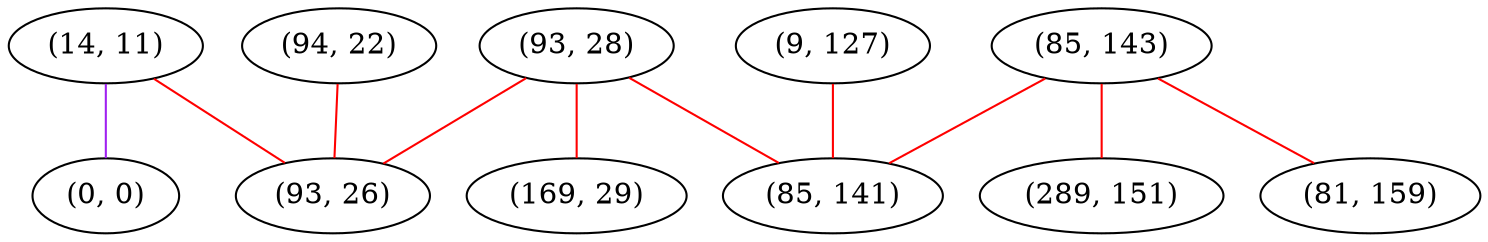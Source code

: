 graph "" {
"(14, 11)";
"(93, 28)";
"(85, 143)";
"(289, 151)";
"(81, 159)";
"(169, 29)";
"(0, 0)";
"(9, 127)";
"(94, 22)";
"(93, 26)";
"(85, 141)";
"(14, 11)" -- "(0, 0)"  [color=purple, key=0, weight=4];
"(14, 11)" -- "(93, 26)"  [color=red, key=0, weight=1];
"(93, 28)" -- "(169, 29)"  [color=red, key=0, weight=1];
"(93, 28)" -- "(93, 26)"  [color=red, key=0, weight=1];
"(93, 28)" -- "(85, 141)"  [color=red, key=0, weight=1];
"(85, 143)" -- "(289, 151)"  [color=red, key=0, weight=1];
"(85, 143)" -- "(85, 141)"  [color=red, key=0, weight=1];
"(85, 143)" -- "(81, 159)"  [color=red, key=0, weight=1];
"(9, 127)" -- "(85, 141)"  [color=red, key=0, weight=1];
"(94, 22)" -- "(93, 26)"  [color=red, key=0, weight=1];
}
